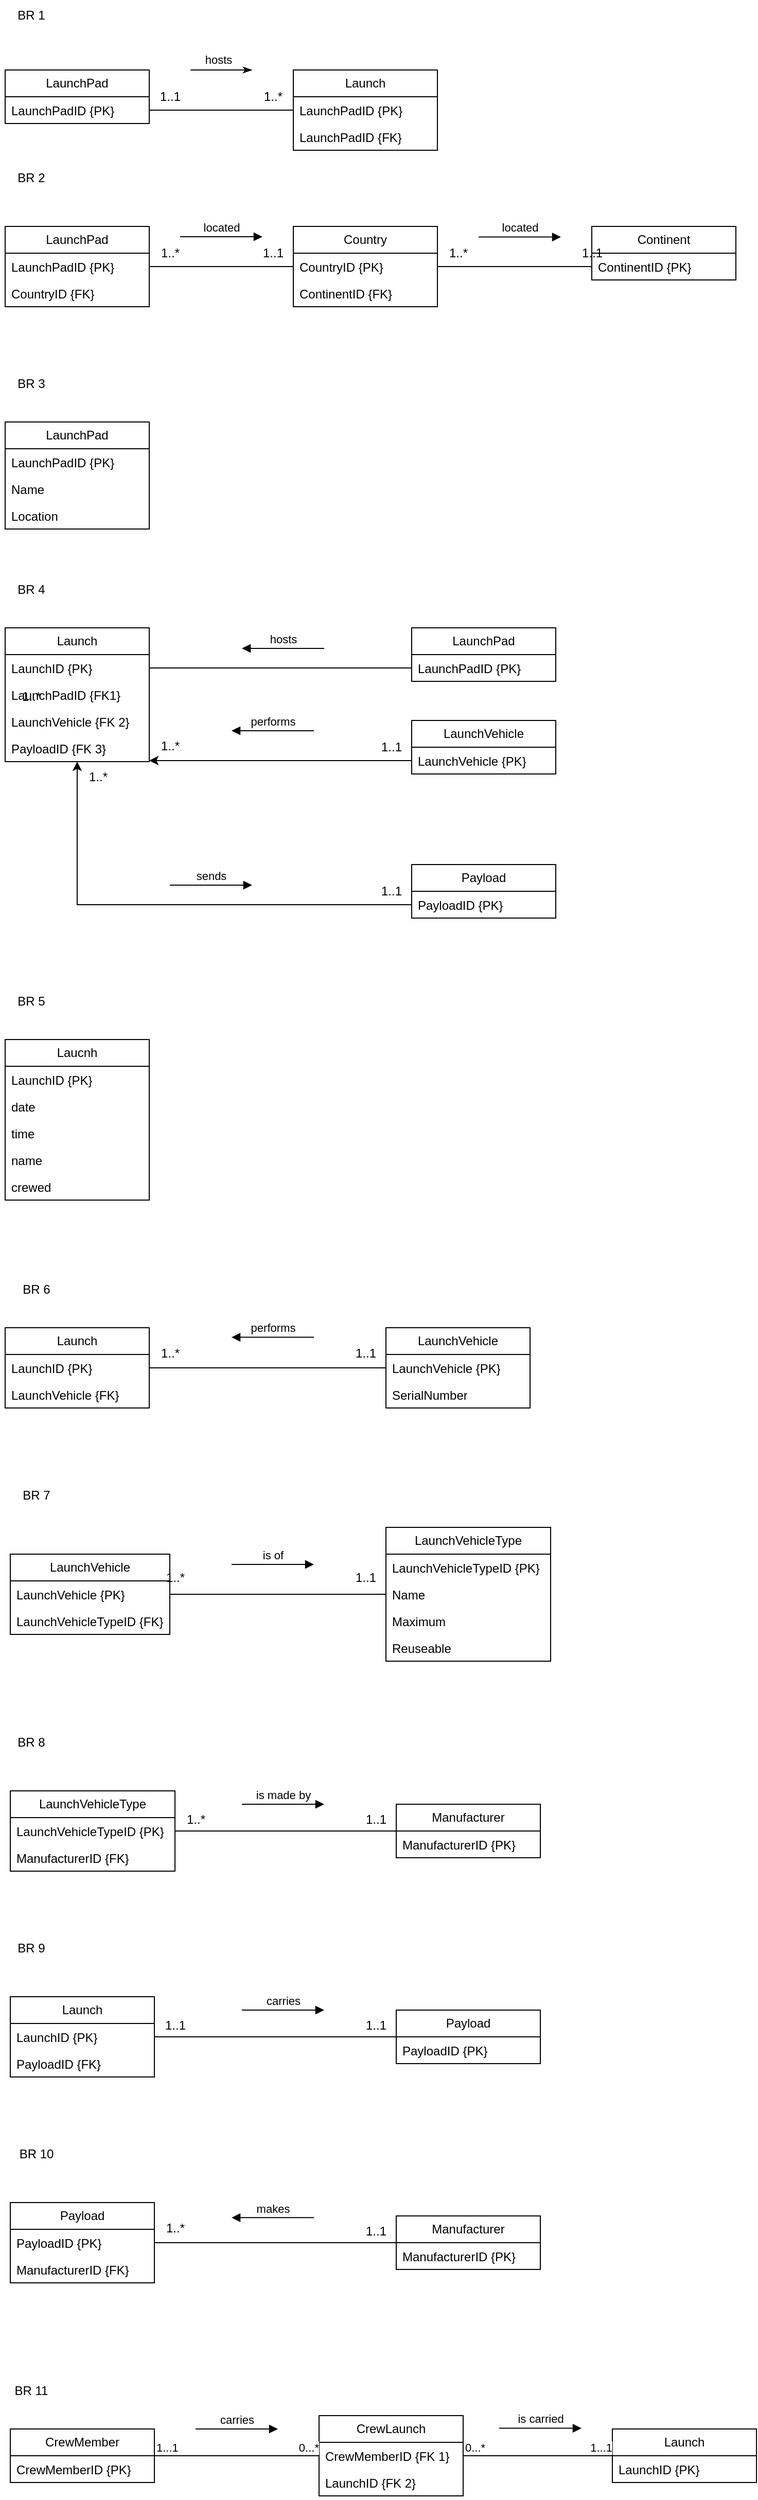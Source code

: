 <mxfile version="24.0.4" type="github">
  <diagram name="Page-1" id="8Xbiz-6GfpVA36QtU5hT">
    <mxGraphModel dx="956" dy="547" grid="1" gridSize="10" guides="1" tooltips="1" connect="1" arrows="1" fold="1" page="1" pageScale="1" pageWidth="850" pageHeight="1100" math="0" shadow="0">
      <root>
        <mxCell id="0" />
        <mxCell id="1" parent="0" />
        <mxCell id="dBbubRWkXQ-3RMF_5VP_-1" value="BR 1" style="text;html=1;align=center;verticalAlign=middle;resizable=0;points=[];autosize=1;strokeColor=none;fillColor=none;" parent="1" vertex="1">
          <mxGeometry x="30" y="20" width="50" height="30" as="geometry" />
        </mxCell>
        <mxCell id="dBbubRWkXQ-3RMF_5VP_-6" value="" style="html=1;rounded=0;endArrow=classicThin;endFill=1;strokeWidth=1;" parent="1" edge="1">
          <mxGeometry width="100" relative="1" as="geometry">
            <mxPoint x="210" y="88" as="sourcePoint" />
            <mxPoint x="270" y="88" as="targetPoint" />
          </mxGeometry>
        </mxCell>
        <mxCell id="dBbubRWkXQ-3RMF_5VP_-7" value="&lt;font style=&quot;font-size: 11px;&quot;&gt;hosts&lt;/font&gt;" style="edgeLabel;html=1;align=center;verticalAlign=middle;resizable=0;points=[];" parent="dBbubRWkXQ-3RMF_5VP_-6" vertex="1" connectable="0">
          <mxGeometry x="-0.095" y="1" relative="1" as="geometry">
            <mxPoint y="-9" as="offset" />
          </mxGeometry>
        </mxCell>
        <mxCell id="DMOndj1VqyQi7XnKbI_9-3" value="LaunchPad" style="swimlane;fontStyle=0;childLayout=stackLayout;horizontal=1;startSize=26;fillColor=none;horizontalStack=0;resizeParent=1;resizeParentMax=0;resizeLast=0;collapsible=1;marginBottom=0;whiteSpace=wrap;html=1;" vertex="1" parent="1">
          <mxGeometry x="30" y="88" width="140" height="52" as="geometry" />
        </mxCell>
        <mxCell id="DMOndj1VqyQi7XnKbI_9-4" value="&lt;span style=&quot;text-align: center; text-wrap: nowrap;&quot;&gt;LaunchPadID {PK}&lt;/span&gt;" style="text;strokeColor=none;fillColor=none;align=left;verticalAlign=top;spacingLeft=4;spacingRight=4;overflow=hidden;rotatable=0;points=[[0,0.5],[1,0.5]];portConstraint=eastwest;whiteSpace=wrap;html=1;" vertex="1" parent="DMOndj1VqyQi7XnKbI_9-3">
          <mxGeometry y="26" width="140" height="26" as="geometry" />
        </mxCell>
        <mxCell id="DMOndj1VqyQi7XnKbI_9-9" value="Launch" style="swimlane;fontStyle=0;childLayout=stackLayout;horizontal=1;startSize=26;fillColor=none;horizontalStack=0;resizeParent=1;resizeParentMax=0;resizeLast=0;collapsible=1;marginBottom=0;whiteSpace=wrap;html=1;" vertex="1" parent="1">
          <mxGeometry x="310" y="88" width="140" height="78" as="geometry" />
        </mxCell>
        <mxCell id="DMOndj1VqyQi7XnKbI_9-10" value="&lt;span style=&quot;text-align: center; text-wrap: nowrap;&quot;&gt;LaunchPadID {PK}&lt;/span&gt;" style="text;strokeColor=none;fillColor=none;align=left;verticalAlign=top;spacingLeft=4;spacingRight=4;overflow=hidden;rotatable=0;points=[[0,0.5],[1,0.5]];portConstraint=eastwest;whiteSpace=wrap;html=1;" vertex="1" parent="DMOndj1VqyQi7XnKbI_9-9">
          <mxGeometry y="26" width="140" height="26" as="geometry" />
        </mxCell>
        <mxCell id="DMOndj1VqyQi7XnKbI_9-14" value="&lt;span style=&quot;text-align: center; text-wrap: nowrap;&quot;&gt;LaunchPadID {FK}&lt;/span&gt;" style="text;strokeColor=none;fillColor=none;align=left;verticalAlign=top;spacingLeft=4;spacingRight=4;overflow=hidden;rotatable=0;points=[[0,0.5],[1,0.5]];portConstraint=eastwest;whiteSpace=wrap;html=1;" vertex="1" parent="DMOndj1VqyQi7XnKbI_9-9">
          <mxGeometry y="52" width="140" height="26" as="geometry" />
        </mxCell>
        <mxCell id="DMOndj1VqyQi7XnKbI_9-15" value="LaunchPad" style="swimlane;fontStyle=0;childLayout=stackLayout;horizontal=1;startSize=26;fillColor=none;horizontalStack=0;resizeParent=1;resizeParentMax=0;resizeLast=0;collapsible=1;marginBottom=0;whiteSpace=wrap;html=1;" vertex="1" parent="1">
          <mxGeometry x="30" y="240" width="140" height="78" as="geometry" />
        </mxCell>
        <mxCell id="DMOndj1VqyQi7XnKbI_9-16" value="LaunchPadID {PK}" style="text;strokeColor=none;fillColor=none;align=left;verticalAlign=top;spacingLeft=4;spacingRight=4;overflow=hidden;rotatable=0;points=[[0,0.5],[1,0.5]];portConstraint=eastwest;whiteSpace=wrap;html=1;" vertex="1" parent="DMOndj1VqyQi7XnKbI_9-15">
          <mxGeometry y="26" width="140" height="26" as="geometry" />
        </mxCell>
        <mxCell id="DMOndj1VqyQi7XnKbI_9-34" value="CountryID {FK}" style="text;strokeColor=none;fillColor=none;align=left;verticalAlign=top;spacingLeft=4;spacingRight=4;overflow=hidden;rotatable=0;points=[[0,0.5],[1,0.5]];portConstraint=eastwest;whiteSpace=wrap;html=1;" vertex="1" parent="DMOndj1VqyQi7XnKbI_9-15">
          <mxGeometry y="52" width="140" height="26" as="geometry" />
        </mxCell>
        <mxCell id="DMOndj1VqyQi7XnKbI_9-19" value="BR 2" style="text;html=1;align=center;verticalAlign=middle;resizable=0;points=[];autosize=1;strokeColor=none;fillColor=none;" vertex="1" parent="1">
          <mxGeometry x="30" y="178" width="50" height="30" as="geometry" />
        </mxCell>
        <mxCell id="DMOndj1VqyQi7XnKbI_9-20" value="Country" style="swimlane;fontStyle=0;childLayout=stackLayout;horizontal=1;startSize=26;fillColor=none;horizontalStack=0;resizeParent=1;resizeParentMax=0;resizeLast=0;collapsible=1;marginBottom=0;whiteSpace=wrap;html=1;" vertex="1" parent="1">
          <mxGeometry x="310" y="240" width="140" height="78" as="geometry" />
        </mxCell>
        <mxCell id="DMOndj1VqyQi7XnKbI_9-21" value="CountryID {PK}" style="text;strokeColor=none;fillColor=none;align=left;verticalAlign=top;spacingLeft=4;spacingRight=4;overflow=hidden;rotatable=0;points=[[0,0.5],[1,0.5]];portConstraint=eastwest;whiteSpace=wrap;html=1;" vertex="1" parent="DMOndj1VqyQi7XnKbI_9-20">
          <mxGeometry y="26" width="140" height="26" as="geometry" />
        </mxCell>
        <mxCell id="DMOndj1VqyQi7XnKbI_9-35" value="ContinentID {FK}" style="text;strokeColor=none;fillColor=none;align=left;verticalAlign=top;spacingLeft=4;spacingRight=4;overflow=hidden;rotatable=0;points=[[0,0.5],[1,0.5]];portConstraint=eastwest;whiteSpace=wrap;html=1;" vertex="1" parent="DMOndj1VqyQi7XnKbI_9-20">
          <mxGeometry y="52" width="140" height="26" as="geometry" />
        </mxCell>
        <mxCell id="DMOndj1VqyQi7XnKbI_9-24" value="Continent" style="swimlane;fontStyle=0;childLayout=stackLayout;horizontal=1;startSize=26;fillColor=none;horizontalStack=0;resizeParent=1;resizeParentMax=0;resizeLast=0;collapsible=1;marginBottom=0;whiteSpace=wrap;html=1;" vertex="1" parent="1">
          <mxGeometry x="600" y="240" width="140" height="52" as="geometry" />
        </mxCell>
        <mxCell id="DMOndj1VqyQi7XnKbI_9-25" value="ContinentID {PK}" style="text;strokeColor=none;fillColor=none;align=left;verticalAlign=top;spacingLeft=4;spacingRight=4;overflow=hidden;rotatable=0;points=[[0,0.5],[1,0.5]];portConstraint=eastwest;whiteSpace=wrap;html=1;" vertex="1" parent="DMOndj1VqyQi7XnKbI_9-24">
          <mxGeometry y="26" width="140" height="26" as="geometry" />
        </mxCell>
        <mxCell id="DMOndj1VqyQi7XnKbI_9-28" value="located" style="html=1;verticalAlign=bottom;endArrow=block;curved=0;rounded=0;" edge="1" parent="1">
          <mxGeometry width="80" relative="1" as="geometry">
            <mxPoint x="200" y="250" as="sourcePoint" />
            <mxPoint x="280" y="250" as="targetPoint" />
          </mxGeometry>
        </mxCell>
        <mxCell id="DMOndj1VqyQi7XnKbI_9-29" value="located" style="html=1;verticalAlign=bottom;endArrow=block;curved=0;rounded=0;" edge="1" parent="1">
          <mxGeometry width="80" relative="1" as="geometry">
            <mxPoint x="490" y="250.31" as="sourcePoint" />
            <mxPoint x="570" y="250.31" as="targetPoint" />
          </mxGeometry>
        </mxCell>
        <mxCell id="DMOndj1VqyQi7XnKbI_9-31" style="edgeStyle=orthogonalEdgeStyle;rounded=0;orthogonalLoop=1;jettySize=auto;html=1;entryX=0;entryY=0.5;entryDx=0;entryDy=0;endArrow=none;endFill=0;" edge="1" parent="1" source="DMOndj1VqyQi7XnKbI_9-4" target="DMOndj1VqyQi7XnKbI_9-10">
          <mxGeometry relative="1" as="geometry" />
        </mxCell>
        <mxCell id="DMOndj1VqyQi7XnKbI_9-32" value="1..1" style="text;html=1;align=center;verticalAlign=middle;resizable=0;points=[];autosize=1;strokeColor=none;fillColor=none;" vertex="1" parent="1">
          <mxGeometry x="170" y="99" width="40" height="30" as="geometry" />
        </mxCell>
        <mxCell id="DMOndj1VqyQi7XnKbI_9-33" value="1..*" style="text;html=1;align=center;verticalAlign=middle;resizable=0;points=[];autosize=1;strokeColor=none;fillColor=none;" vertex="1" parent="1">
          <mxGeometry x="270" y="99" width="40" height="30" as="geometry" />
        </mxCell>
        <mxCell id="DMOndj1VqyQi7XnKbI_9-36" style="edgeStyle=orthogonalEdgeStyle;rounded=0;orthogonalLoop=1;jettySize=auto;html=1;entryX=0;entryY=0.5;entryDx=0;entryDy=0;endArrow=none;endFill=0;" edge="1" parent="1" source="DMOndj1VqyQi7XnKbI_9-16" target="DMOndj1VqyQi7XnKbI_9-21">
          <mxGeometry relative="1" as="geometry" />
        </mxCell>
        <mxCell id="DMOndj1VqyQi7XnKbI_9-37" style="edgeStyle=orthogonalEdgeStyle;rounded=0;orthogonalLoop=1;jettySize=auto;html=1;endArrow=none;endFill=0;" edge="1" parent="1" source="DMOndj1VqyQi7XnKbI_9-21" target="DMOndj1VqyQi7XnKbI_9-25">
          <mxGeometry relative="1" as="geometry" />
        </mxCell>
        <mxCell id="DMOndj1VqyQi7XnKbI_9-39" value="BR 3" style="text;html=1;align=center;verticalAlign=middle;resizable=0;points=[];autosize=1;strokeColor=none;fillColor=none;" vertex="1" parent="1">
          <mxGeometry x="30" y="378" width="50" height="30" as="geometry" />
        </mxCell>
        <mxCell id="DMOndj1VqyQi7XnKbI_9-40" value="LaunchPad" style="swimlane;fontStyle=0;childLayout=stackLayout;horizontal=1;startSize=26;fillColor=none;horizontalStack=0;resizeParent=1;resizeParentMax=0;resizeLast=0;collapsible=1;marginBottom=0;whiteSpace=wrap;html=1;" vertex="1" parent="1">
          <mxGeometry x="30" y="430" width="140" height="104" as="geometry" />
        </mxCell>
        <mxCell id="DMOndj1VqyQi7XnKbI_9-41" value="LaunchPadID {PK}" style="text;strokeColor=none;fillColor=none;align=left;verticalAlign=top;spacingLeft=4;spacingRight=4;overflow=hidden;rotatable=0;points=[[0,0.5],[1,0.5]];portConstraint=eastwest;whiteSpace=wrap;html=1;" vertex="1" parent="DMOndj1VqyQi7XnKbI_9-40">
          <mxGeometry y="26" width="140" height="26" as="geometry" />
        </mxCell>
        <mxCell id="DMOndj1VqyQi7XnKbI_9-42" value="Name" style="text;strokeColor=none;fillColor=none;align=left;verticalAlign=top;spacingLeft=4;spacingRight=4;overflow=hidden;rotatable=0;points=[[0,0.5],[1,0.5]];portConstraint=eastwest;whiteSpace=wrap;html=1;" vertex="1" parent="DMOndj1VqyQi7XnKbI_9-40">
          <mxGeometry y="52" width="140" height="26" as="geometry" />
        </mxCell>
        <mxCell id="DMOndj1VqyQi7XnKbI_9-43" value="Location" style="text;strokeColor=none;fillColor=none;align=left;verticalAlign=top;spacingLeft=4;spacingRight=4;overflow=hidden;rotatable=0;points=[[0,0.5],[1,0.5]];portConstraint=eastwest;whiteSpace=wrap;html=1;" vertex="1" parent="DMOndj1VqyQi7XnKbI_9-40">
          <mxGeometry y="78" width="140" height="26" as="geometry" />
        </mxCell>
        <mxCell id="DMOndj1VqyQi7XnKbI_9-44" value="1..*" style="text;html=1;align=center;verticalAlign=middle;resizable=0;points=[];autosize=1;strokeColor=none;fillColor=none;" vertex="1" parent="1">
          <mxGeometry x="170" y="251" width="40" height="30" as="geometry" />
        </mxCell>
        <mxCell id="DMOndj1VqyQi7XnKbI_9-45" value="1..1" style="text;html=1;align=center;verticalAlign=middle;resizable=0;points=[];autosize=1;strokeColor=none;fillColor=none;" vertex="1" parent="1">
          <mxGeometry x="270" y="251" width="40" height="30" as="geometry" />
        </mxCell>
        <mxCell id="DMOndj1VqyQi7XnKbI_9-46" value="1..*" style="text;html=1;align=center;verticalAlign=middle;resizable=0;points=[];autosize=1;strokeColor=none;fillColor=none;" vertex="1" parent="1">
          <mxGeometry x="450" y="251" width="40" height="30" as="geometry" />
        </mxCell>
        <mxCell id="DMOndj1VqyQi7XnKbI_9-47" value="1..1" style="text;html=1;align=center;verticalAlign=middle;resizable=0;points=[];autosize=1;strokeColor=none;fillColor=none;" vertex="1" parent="1">
          <mxGeometry x="580" y="251" width="40" height="30" as="geometry" />
        </mxCell>
        <mxCell id="DMOndj1VqyQi7XnKbI_9-48" value="BR 4" style="text;html=1;align=center;verticalAlign=middle;resizable=0;points=[];autosize=1;strokeColor=none;fillColor=none;" vertex="1" parent="1">
          <mxGeometry x="30" y="578" width="50" height="30" as="geometry" />
        </mxCell>
        <mxCell id="DMOndj1VqyQi7XnKbI_9-49" value="Launch" style="swimlane;fontStyle=0;childLayout=stackLayout;horizontal=1;startSize=26;fillColor=none;horizontalStack=0;resizeParent=1;resizeParentMax=0;resizeLast=0;collapsible=1;marginBottom=0;whiteSpace=wrap;html=1;" vertex="1" parent="1">
          <mxGeometry x="30" y="630" width="140" height="130" as="geometry" />
        </mxCell>
        <mxCell id="DMOndj1VqyQi7XnKbI_9-50" value="LaunchID {PK}" style="text;strokeColor=none;fillColor=none;align=left;verticalAlign=top;spacingLeft=4;spacingRight=4;overflow=hidden;rotatable=0;points=[[0,0.5],[1,0.5]];portConstraint=eastwest;whiteSpace=wrap;html=1;" vertex="1" parent="DMOndj1VqyQi7XnKbI_9-49">
          <mxGeometry y="26" width="140" height="26" as="geometry" />
        </mxCell>
        <mxCell id="DMOndj1VqyQi7XnKbI_9-75" value="LaunchPadID {FK1}" style="text;strokeColor=none;fillColor=none;align=left;verticalAlign=top;spacingLeft=4;spacingRight=4;overflow=hidden;rotatable=0;points=[[0,0.5],[1,0.5]];portConstraint=eastwest;whiteSpace=wrap;html=1;" vertex="1" parent="DMOndj1VqyQi7XnKbI_9-49">
          <mxGeometry y="52" width="140" height="26" as="geometry" />
        </mxCell>
        <mxCell id="DMOndj1VqyQi7XnKbI_9-79" value="LaunchVehicle {FK 2}" style="text;strokeColor=none;fillColor=none;align=left;verticalAlign=top;spacingLeft=4;spacingRight=4;overflow=hidden;rotatable=0;points=[[0,0.5],[1,0.5]];portConstraint=eastwest;whiteSpace=wrap;html=1;" vertex="1" parent="DMOndj1VqyQi7XnKbI_9-49">
          <mxGeometry y="78" width="140" height="26" as="geometry" />
        </mxCell>
        <mxCell id="DMOndj1VqyQi7XnKbI_9-80" value="PayloadID {FK 3}" style="text;strokeColor=none;fillColor=none;align=left;verticalAlign=top;spacingLeft=4;spacingRight=4;overflow=hidden;rotatable=0;points=[[0,0.5],[1,0.5]];portConstraint=eastwest;whiteSpace=wrap;html=1;" vertex="1" parent="DMOndj1VqyQi7XnKbI_9-49">
          <mxGeometry y="104" width="140" height="26" as="geometry" />
        </mxCell>
        <mxCell id="DMOndj1VqyQi7XnKbI_9-53" value="LaunchVehicle" style="swimlane;fontStyle=0;childLayout=stackLayout;horizontal=1;startSize=26;fillColor=none;horizontalStack=0;resizeParent=1;resizeParentMax=0;resizeLast=0;collapsible=1;marginBottom=0;whiteSpace=wrap;html=1;" vertex="1" parent="1">
          <mxGeometry x="425" y="720" width="140" height="52" as="geometry" />
        </mxCell>
        <mxCell id="DMOndj1VqyQi7XnKbI_9-54" value="LaunchVehicle {PK}" style="text;strokeColor=none;fillColor=none;align=left;verticalAlign=top;spacingLeft=4;spacingRight=4;overflow=hidden;rotatable=0;points=[[0,0.5],[1,0.5]];portConstraint=eastwest;whiteSpace=wrap;html=1;" vertex="1" parent="DMOndj1VqyQi7XnKbI_9-53">
          <mxGeometry y="26" width="140" height="26" as="geometry" />
        </mxCell>
        <mxCell id="DMOndj1VqyQi7XnKbI_9-57" value="Payload" style="swimlane;fontStyle=0;childLayout=stackLayout;horizontal=1;startSize=26;fillColor=none;horizontalStack=0;resizeParent=1;resizeParentMax=0;resizeLast=0;collapsible=1;marginBottom=0;whiteSpace=wrap;html=1;" vertex="1" parent="1">
          <mxGeometry x="425" y="860" width="140" height="52" as="geometry" />
        </mxCell>
        <mxCell id="DMOndj1VqyQi7XnKbI_9-58" value="PayloadID {PK}" style="text;strokeColor=none;fillColor=none;align=left;verticalAlign=top;spacingLeft=4;spacingRight=4;overflow=hidden;rotatable=0;points=[[0,0.5],[1,0.5]];portConstraint=eastwest;whiteSpace=wrap;html=1;" vertex="1" parent="DMOndj1VqyQi7XnKbI_9-57">
          <mxGeometry y="26" width="140" height="26" as="geometry" />
        </mxCell>
        <mxCell id="DMOndj1VqyQi7XnKbI_9-61" value="LaunchPad" style="swimlane;fontStyle=0;childLayout=stackLayout;horizontal=1;startSize=26;fillColor=none;horizontalStack=0;resizeParent=1;resizeParentMax=0;resizeLast=0;collapsible=1;marginBottom=0;whiteSpace=wrap;html=1;" vertex="1" parent="1">
          <mxGeometry x="425" y="630" width="140" height="52" as="geometry" />
        </mxCell>
        <mxCell id="DMOndj1VqyQi7XnKbI_9-62" value="LaunchPadID {PK}" style="text;strokeColor=none;fillColor=none;align=left;verticalAlign=top;spacingLeft=4;spacingRight=4;overflow=hidden;rotatable=0;points=[[0,0.5],[1,0.5]];portConstraint=eastwest;whiteSpace=wrap;html=1;" vertex="1" parent="DMOndj1VqyQi7XnKbI_9-61">
          <mxGeometry y="26" width="140" height="26" as="geometry" />
        </mxCell>
        <mxCell id="DMOndj1VqyQi7XnKbI_9-65" style="edgeStyle=orthogonalEdgeStyle;rounded=0;orthogonalLoop=1;jettySize=auto;html=1;entryX=0;entryY=0.5;entryDx=0;entryDy=0;endArrow=none;endFill=0;" edge="1" parent="1" source="DMOndj1VqyQi7XnKbI_9-50" target="DMOndj1VqyQi7XnKbI_9-62">
          <mxGeometry relative="1" as="geometry" />
        </mxCell>
        <mxCell id="DMOndj1VqyQi7XnKbI_9-66" value="performs" style="html=1;verticalAlign=bottom;endArrow=block;curved=0;rounded=0;" edge="1" parent="1">
          <mxGeometry width="80" relative="1" as="geometry">
            <mxPoint x="330" y="730" as="sourcePoint" />
            <mxPoint x="250" y="730" as="targetPoint" />
          </mxGeometry>
        </mxCell>
        <mxCell id="DMOndj1VqyQi7XnKbI_9-70" value="1..1" style="text;html=1;align=center;verticalAlign=middle;resizable=0;points=[];autosize=1;strokeColor=none;fillColor=none;" vertex="1" parent="1">
          <mxGeometry x="385" y="731" width="40" height="30" as="geometry" />
        </mxCell>
        <mxCell id="DMOndj1VqyQi7XnKbI_9-71" value="1..*" style="text;html=1;align=center;verticalAlign=middle;resizable=0;points=[];autosize=1;strokeColor=none;fillColor=none;" vertex="1" parent="1">
          <mxGeometry x="170" y="730" width="40" height="30" as="geometry" />
        </mxCell>
        <mxCell id="DMOndj1VqyQi7XnKbI_9-72" value="sends" style="html=1;verticalAlign=bottom;endArrow=block;curved=0;rounded=0;" edge="1" parent="1">
          <mxGeometry width="80" relative="1" as="geometry">
            <mxPoint x="190" y="880" as="sourcePoint" />
            <mxPoint x="270" y="880" as="targetPoint" />
          </mxGeometry>
        </mxCell>
        <mxCell id="DMOndj1VqyQi7XnKbI_9-73" value="1..1" style="text;html=1;align=center;verticalAlign=middle;resizable=0;points=[];autosize=1;strokeColor=none;fillColor=none;" vertex="1" parent="1">
          <mxGeometry x="385" y="871" width="40" height="30" as="geometry" />
        </mxCell>
        <mxCell id="DMOndj1VqyQi7XnKbI_9-74" value="1..*" style="text;html=1;align=center;verticalAlign=middle;resizable=0;points=[];autosize=1;strokeColor=none;fillColor=none;" vertex="1" parent="1">
          <mxGeometry x="35" y="682" width="40" height="30" as="geometry" />
        </mxCell>
        <mxCell id="DMOndj1VqyQi7XnKbI_9-81" style="edgeStyle=orthogonalEdgeStyle;rounded=0;orthogonalLoop=1;jettySize=auto;html=1;" edge="1" parent="1" source="DMOndj1VqyQi7XnKbI_9-54" target="DMOndj1VqyQi7XnKbI_9-49">
          <mxGeometry relative="1" as="geometry">
            <Array as="points">
              <mxPoint x="240" y="759" />
              <mxPoint x="240" y="759" />
            </Array>
          </mxGeometry>
        </mxCell>
        <mxCell id="DMOndj1VqyQi7XnKbI_9-82" style="edgeStyle=orthogonalEdgeStyle;rounded=0;orthogonalLoop=1;jettySize=auto;html=1;" edge="1" parent="1" source="DMOndj1VqyQi7XnKbI_9-58" target="DMOndj1VqyQi7XnKbI_9-49">
          <mxGeometry relative="1" as="geometry" />
        </mxCell>
        <mxCell id="DMOndj1VqyQi7XnKbI_9-83" value="1..*" style="text;html=1;align=center;verticalAlign=middle;resizable=0;points=[];autosize=1;strokeColor=none;fillColor=none;" vertex="1" parent="1">
          <mxGeometry x="100" y="760" width="40" height="30" as="geometry" />
        </mxCell>
        <mxCell id="DMOndj1VqyQi7XnKbI_9-84" value="BR 5" style="text;html=1;align=center;verticalAlign=middle;resizable=0;points=[];autosize=1;strokeColor=none;fillColor=none;" vertex="1" parent="1">
          <mxGeometry x="30" y="978" width="50" height="30" as="geometry" />
        </mxCell>
        <mxCell id="DMOndj1VqyQi7XnKbI_9-85" value="Laucnh" style="swimlane;fontStyle=0;childLayout=stackLayout;horizontal=1;startSize=26;fillColor=none;horizontalStack=0;resizeParent=1;resizeParentMax=0;resizeLast=0;collapsible=1;marginBottom=0;whiteSpace=wrap;html=1;" vertex="1" parent="1">
          <mxGeometry x="30" y="1030" width="140" height="156" as="geometry" />
        </mxCell>
        <mxCell id="DMOndj1VqyQi7XnKbI_9-86" value="LaunchID {PK}" style="text;strokeColor=none;fillColor=none;align=left;verticalAlign=top;spacingLeft=4;spacingRight=4;overflow=hidden;rotatable=0;points=[[0,0.5],[1,0.5]];portConstraint=eastwest;whiteSpace=wrap;html=1;" vertex="1" parent="DMOndj1VqyQi7XnKbI_9-85">
          <mxGeometry y="26" width="140" height="26" as="geometry" />
        </mxCell>
        <mxCell id="DMOndj1VqyQi7XnKbI_9-87" value="date" style="text;strokeColor=none;fillColor=none;align=left;verticalAlign=top;spacingLeft=4;spacingRight=4;overflow=hidden;rotatable=0;points=[[0,0.5],[1,0.5]];portConstraint=eastwest;whiteSpace=wrap;html=1;" vertex="1" parent="DMOndj1VqyQi7XnKbI_9-85">
          <mxGeometry y="52" width="140" height="26" as="geometry" />
        </mxCell>
        <mxCell id="DMOndj1VqyQi7XnKbI_9-88" value="time" style="text;strokeColor=none;fillColor=none;align=left;verticalAlign=top;spacingLeft=4;spacingRight=4;overflow=hidden;rotatable=0;points=[[0,0.5],[1,0.5]];portConstraint=eastwest;whiteSpace=wrap;html=1;" vertex="1" parent="DMOndj1VqyQi7XnKbI_9-85">
          <mxGeometry y="78" width="140" height="26" as="geometry" />
        </mxCell>
        <mxCell id="DMOndj1VqyQi7XnKbI_9-130" value="name" style="text;strokeColor=none;fillColor=none;align=left;verticalAlign=top;spacingLeft=4;spacingRight=4;overflow=hidden;rotatable=0;points=[[0,0.5],[1,0.5]];portConstraint=eastwest;whiteSpace=wrap;html=1;" vertex="1" parent="DMOndj1VqyQi7XnKbI_9-85">
          <mxGeometry y="104" width="140" height="26" as="geometry" />
        </mxCell>
        <mxCell id="DMOndj1VqyQi7XnKbI_9-131" value="crewed" style="text;strokeColor=none;fillColor=none;align=left;verticalAlign=top;spacingLeft=4;spacingRight=4;overflow=hidden;rotatable=0;points=[[0,0.5],[1,0.5]];portConstraint=eastwest;whiteSpace=wrap;html=1;" vertex="1" parent="DMOndj1VqyQi7XnKbI_9-85">
          <mxGeometry y="130" width="140" height="26" as="geometry" />
        </mxCell>
        <mxCell id="DMOndj1VqyQi7XnKbI_9-89" value="hosts" style="html=1;verticalAlign=bottom;endArrow=block;curved=0;rounded=0;" edge="1" parent="1">
          <mxGeometry width="80" relative="1" as="geometry">
            <mxPoint x="340" y="650" as="sourcePoint" />
            <mxPoint x="260" y="650" as="targetPoint" />
          </mxGeometry>
        </mxCell>
        <mxCell id="DMOndj1VqyQi7XnKbI_9-90" value="BR 6" style="text;html=1;align=center;verticalAlign=middle;resizable=0;points=[];autosize=1;strokeColor=none;fillColor=none;" vertex="1" parent="1">
          <mxGeometry x="35" y="1258" width="50" height="30" as="geometry" />
        </mxCell>
        <mxCell id="DMOndj1VqyQi7XnKbI_9-91" value="Launch" style="swimlane;fontStyle=0;childLayout=stackLayout;horizontal=1;startSize=26;fillColor=none;horizontalStack=0;resizeParent=1;resizeParentMax=0;resizeLast=0;collapsible=1;marginBottom=0;whiteSpace=wrap;html=1;" vertex="1" parent="1">
          <mxGeometry x="30" y="1310" width="140" height="78" as="geometry" />
        </mxCell>
        <mxCell id="DMOndj1VqyQi7XnKbI_9-92" value="LaunchID {PK}" style="text;strokeColor=none;fillColor=none;align=left;verticalAlign=top;spacingLeft=4;spacingRight=4;overflow=hidden;rotatable=0;points=[[0,0.5],[1,0.5]];portConstraint=eastwest;whiteSpace=wrap;html=1;" vertex="1" parent="DMOndj1VqyQi7XnKbI_9-91">
          <mxGeometry y="26" width="140" height="26" as="geometry" />
        </mxCell>
        <mxCell id="DMOndj1VqyQi7XnKbI_9-94" value="LaunchVehicle {FK}" style="text;strokeColor=none;fillColor=none;align=left;verticalAlign=top;spacingLeft=4;spacingRight=4;overflow=hidden;rotatable=0;points=[[0,0.5],[1,0.5]];portConstraint=eastwest;whiteSpace=wrap;html=1;" vertex="1" parent="DMOndj1VqyQi7XnKbI_9-91">
          <mxGeometry y="52" width="140" height="26" as="geometry" />
        </mxCell>
        <mxCell id="DMOndj1VqyQi7XnKbI_9-98" style="edgeStyle=orthogonalEdgeStyle;rounded=0;orthogonalLoop=1;jettySize=auto;html=1;endArrow=none;endFill=0;" edge="1" parent="1" source="DMOndj1VqyQi7XnKbI_9-96" target="DMOndj1VqyQi7XnKbI_9-91">
          <mxGeometry relative="1" as="geometry" />
        </mxCell>
        <mxCell id="DMOndj1VqyQi7XnKbI_9-96" value="LaunchVehicle" style="swimlane;fontStyle=0;childLayout=stackLayout;horizontal=1;startSize=26;fillColor=none;horizontalStack=0;resizeParent=1;resizeParentMax=0;resizeLast=0;collapsible=1;marginBottom=0;whiteSpace=wrap;html=1;" vertex="1" parent="1">
          <mxGeometry x="400" y="1310" width="140" height="78" as="geometry" />
        </mxCell>
        <mxCell id="DMOndj1VqyQi7XnKbI_9-97" value="LaunchVehicle {PK}" style="text;strokeColor=none;fillColor=none;align=left;verticalAlign=top;spacingLeft=4;spacingRight=4;overflow=hidden;rotatable=0;points=[[0,0.5],[1,0.5]];portConstraint=eastwest;whiteSpace=wrap;html=1;" vertex="1" parent="DMOndj1VqyQi7XnKbI_9-96">
          <mxGeometry y="26" width="140" height="26" as="geometry" />
        </mxCell>
        <mxCell id="DMOndj1VqyQi7XnKbI_9-99" value="SerialNumber" style="text;strokeColor=none;fillColor=none;align=left;verticalAlign=top;spacingLeft=4;spacingRight=4;overflow=hidden;rotatable=0;points=[[0,0.5],[1,0.5]];portConstraint=eastwest;whiteSpace=wrap;html=1;" vertex="1" parent="DMOndj1VqyQi7XnKbI_9-96">
          <mxGeometry y="52" width="140" height="26" as="geometry" />
        </mxCell>
        <mxCell id="DMOndj1VqyQi7XnKbI_9-100" value="performs" style="html=1;verticalAlign=bottom;endArrow=block;curved=0;rounded=0;" edge="1" parent="1">
          <mxGeometry width="80" relative="1" as="geometry">
            <mxPoint x="330" y="1319.31" as="sourcePoint" />
            <mxPoint x="250" y="1319.31" as="targetPoint" />
          </mxGeometry>
        </mxCell>
        <mxCell id="DMOndj1VqyQi7XnKbI_9-101" value="1..1" style="text;html=1;align=center;verticalAlign=middle;resizable=0;points=[];autosize=1;strokeColor=none;fillColor=none;" vertex="1" parent="1">
          <mxGeometry x="360" y="1320" width="40" height="30" as="geometry" />
        </mxCell>
        <mxCell id="DMOndj1VqyQi7XnKbI_9-102" value="1..*" style="text;html=1;align=center;verticalAlign=middle;resizable=0;points=[];autosize=1;strokeColor=none;fillColor=none;" vertex="1" parent="1">
          <mxGeometry x="170" y="1320" width="40" height="30" as="geometry" />
        </mxCell>
        <mxCell id="DMOndj1VqyQi7XnKbI_9-103" value="BR 7" style="text;html=1;align=center;verticalAlign=middle;resizable=0;points=[];autosize=1;strokeColor=none;fillColor=none;" vertex="1" parent="1">
          <mxGeometry x="35" y="1458" width="50" height="30" as="geometry" />
        </mxCell>
        <mxCell id="DMOndj1VqyQi7XnKbI_9-116" value="LaunchVehicle" style="swimlane;fontStyle=0;childLayout=stackLayout;horizontal=1;startSize=26;fillColor=none;horizontalStack=0;resizeParent=1;resizeParentMax=0;resizeLast=0;collapsible=1;marginBottom=0;whiteSpace=wrap;html=1;" vertex="1" parent="1">
          <mxGeometry x="35" y="1530" width="155" height="78" as="geometry" />
        </mxCell>
        <mxCell id="DMOndj1VqyQi7XnKbI_9-117" value="LaunchVehicle {PK}" style="text;strokeColor=none;fillColor=none;align=left;verticalAlign=top;spacingLeft=4;spacingRight=4;overflow=hidden;rotatable=0;points=[[0,0.5],[1,0.5]];portConstraint=eastwest;whiteSpace=wrap;html=1;" vertex="1" parent="DMOndj1VqyQi7XnKbI_9-116">
          <mxGeometry y="26" width="155" height="26" as="geometry" />
        </mxCell>
        <mxCell id="DMOndj1VqyQi7XnKbI_9-118" value="LaunchVehicleTypeID {FK}" style="text;strokeColor=none;fillColor=none;align=left;verticalAlign=top;spacingLeft=4;spacingRight=4;overflow=hidden;rotatable=0;points=[[0,0.5],[1,0.5]];portConstraint=eastwest;whiteSpace=wrap;html=1;" vertex="1" parent="DMOndj1VqyQi7XnKbI_9-116">
          <mxGeometry y="52" width="155" height="26" as="geometry" />
        </mxCell>
        <mxCell id="DMOndj1VqyQi7XnKbI_9-122" value="LaunchVehicleType" style="swimlane;fontStyle=0;childLayout=stackLayout;horizontal=1;startSize=26;fillColor=none;horizontalStack=0;resizeParent=1;resizeParentMax=0;resizeLast=0;collapsible=1;marginBottom=0;whiteSpace=wrap;html=1;" vertex="1" parent="1">
          <mxGeometry x="400" y="1504" width="160" height="130" as="geometry" />
        </mxCell>
        <mxCell id="DMOndj1VqyQi7XnKbI_9-123" value="LaunchVehicleTypeID {PK}" style="text;strokeColor=none;fillColor=none;align=left;verticalAlign=top;spacingLeft=4;spacingRight=4;overflow=hidden;rotatable=0;points=[[0,0.5],[1,0.5]];portConstraint=eastwest;whiteSpace=wrap;html=1;" vertex="1" parent="DMOndj1VqyQi7XnKbI_9-122">
          <mxGeometry y="26" width="160" height="26" as="geometry" />
        </mxCell>
        <mxCell id="DMOndj1VqyQi7XnKbI_9-132" value="Name" style="text;strokeColor=none;fillColor=none;align=left;verticalAlign=top;spacingLeft=4;spacingRight=4;overflow=hidden;rotatable=0;points=[[0,0.5],[1,0.5]];portConstraint=eastwest;whiteSpace=wrap;html=1;" vertex="1" parent="DMOndj1VqyQi7XnKbI_9-122">
          <mxGeometry y="52" width="160" height="26" as="geometry" />
        </mxCell>
        <mxCell id="DMOndj1VqyQi7XnKbI_9-124" value="Maximum" style="text;strokeColor=none;fillColor=none;align=left;verticalAlign=top;spacingLeft=4;spacingRight=4;overflow=hidden;rotatable=0;points=[[0,0.5],[1,0.5]];portConstraint=eastwest;whiteSpace=wrap;html=1;" vertex="1" parent="DMOndj1VqyQi7XnKbI_9-122">
          <mxGeometry y="78" width="160" height="26" as="geometry" />
        </mxCell>
        <mxCell id="DMOndj1VqyQi7XnKbI_9-125" value="Reuseable" style="text;strokeColor=none;fillColor=none;align=left;verticalAlign=top;spacingLeft=4;spacingRight=4;overflow=hidden;rotatable=0;points=[[0,0.5],[1,0.5]];portConstraint=eastwest;whiteSpace=wrap;html=1;" vertex="1" parent="DMOndj1VqyQi7XnKbI_9-122">
          <mxGeometry y="104" width="160" height="26" as="geometry" />
        </mxCell>
        <mxCell id="DMOndj1VqyQi7XnKbI_9-126" value="is of" style="html=1;verticalAlign=bottom;endArrow=block;curved=0;rounded=0;" edge="1" parent="1">
          <mxGeometry width="80" relative="1" as="geometry">
            <mxPoint x="250" y="1540" as="sourcePoint" />
            <mxPoint x="330" y="1540" as="targetPoint" />
          </mxGeometry>
        </mxCell>
        <mxCell id="DMOndj1VqyQi7XnKbI_9-127" style="edgeStyle=orthogonalEdgeStyle;rounded=0;orthogonalLoop=1;jettySize=auto;html=1;endArrow=none;endFill=0;" edge="1" parent="1" source="DMOndj1VqyQi7XnKbI_9-117" target="DMOndj1VqyQi7XnKbI_9-122">
          <mxGeometry relative="1" as="geometry" />
        </mxCell>
        <mxCell id="DMOndj1VqyQi7XnKbI_9-128" value="1..1" style="text;html=1;align=center;verticalAlign=middle;resizable=0;points=[];autosize=1;strokeColor=none;fillColor=none;" vertex="1" parent="1">
          <mxGeometry x="360" y="1538" width="40" height="30" as="geometry" />
        </mxCell>
        <mxCell id="DMOndj1VqyQi7XnKbI_9-129" value="1..*" style="text;html=1;align=center;verticalAlign=middle;resizable=0;points=[];autosize=1;strokeColor=none;fillColor=none;" vertex="1" parent="1">
          <mxGeometry x="175" y="1538" width="40" height="30" as="geometry" />
        </mxCell>
        <mxCell id="DMOndj1VqyQi7XnKbI_9-133" value="BR 8" style="text;html=1;align=center;verticalAlign=middle;resizable=0;points=[];autosize=1;strokeColor=none;fillColor=none;" vertex="1" parent="1">
          <mxGeometry x="30" y="1698" width="50" height="30" as="geometry" />
        </mxCell>
        <mxCell id="DMOndj1VqyQi7XnKbI_9-138" value="LaunchVehicleType" style="swimlane;fontStyle=0;childLayout=stackLayout;horizontal=1;startSize=26;fillColor=none;horizontalStack=0;resizeParent=1;resizeParentMax=0;resizeLast=0;collapsible=1;marginBottom=0;whiteSpace=wrap;html=1;" vertex="1" parent="1">
          <mxGeometry x="35" y="1760" width="160" height="78" as="geometry" />
        </mxCell>
        <mxCell id="DMOndj1VqyQi7XnKbI_9-139" value="LaunchVehicleTypeID {PK}" style="text;strokeColor=none;fillColor=none;align=left;verticalAlign=top;spacingLeft=4;spacingRight=4;overflow=hidden;rotatable=0;points=[[0,0.5],[1,0.5]];portConstraint=eastwest;whiteSpace=wrap;html=1;" vertex="1" parent="DMOndj1VqyQi7XnKbI_9-138">
          <mxGeometry y="26" width="160" height="26" as="geometry" />
        </mxCell>
        <mxCell id="DMOndj1VqyQi7XnKbI_9-151" value="ManufacturerID {FK}" style="text;strokeColor=none;fillColor=none;align=left;verticalAlign=top;spacingLeft=4;spacingRight=4;overflow=hidden;rotatable=0;points=[[0,0.5],[1,0.5]];portConstraint=eastwest;whiteSpace=wrap;html=1;" vertex="1" parent="DMOndj1VqyQi7XnKbI_9-138">
          <mxGeometry y="52" width="160" height="26" as="geometry" />
        </mxCell>
        <mxCell id="DMOndj1VqyQi7XnKbI_9-147" style="edgeStyle=orthogonalEdgeStyle;rounded=0;orthogonalLoop=1;jettySize=auto;html=1;endArrow=none;endFill=0;" edge="1" parent="1" source="DMOndj1VqyQi7XnKbI_9-143" target="DMOndj1VqyQi7XnKbI_9-138">
          <mxGeometry relative="1" as="geometry" />
        </mxCell>
        <mxCell id="DMOndj1VqyQi7XnKbI_9-143" value="Manufacturer" style="swimlane;fontStyle=0;childLayout=stackLayout;horizontal=1;startSize=26;fillColor=none;horizontalStack=0;resizeParent=1;resizeParentMax=0;resizeLast=0;collapsible=1;marginBottom=0;whiteSpace=wrap;html=1;" vertex="1" parent="1">
          <mxGeometry x="410" y="1773" width="140" height="52" as="geometry" />
        </mxCell>
        <mxCell id="DMOndj1VqyQi7XnKbI_9-144" value="ManufacturerID {PK}" style="text;strokeColor=none;fillColor=none;align=left;verticalAlign=top;spacingLeft=4;spacingRight=4;overflow=hidden;rotatable=0;points=[[0,0.5],[1,0.5]];portConstraint=eastwest;whiteSpace=wrap;html=1;" vertex="1" parent="DMOndj1VqyQi7XnKbI_9-143">
          <mxGeometry y="26" width="140" height="26" as="geometry" />
        </mxCell>
        <mxCell id="DMOndj1VqyQi7XnKbI_9-148" value="is made by" style="html=1;verticalAlign=bottom;endArrow=block;curved=0;rounded=0;" edge="1" parent="1">
          <mxGeometry width="80" relative="1" as="geometry">
            <mxPoint x="260" y="1773" as="sourcePoint" />
            <mxPoint x="340" y="1773" as="targetPoint" />
          </mxGeometry>
        </mxCell>
        <mxCell id="DMOndj1VqyQi7XnKbI_9-149" value="1..1" style="text;html=1;align=center;verticalAlign=middle;resizable=0;points=[];autosize=1;strokeColor=none;fillColor=none;" vertex="1" parent="1">
          <mxGeometry x="370" y="1773" width="40" height="30" as="geometry" />
        </mxCell>
        <mxCell id="DMOndj1VqyQi7XnKbI_9-150" value="1..*" style="text;html=1;align=center;verticalAlign=middle;resizable=0;points=[];autosize=1;strokeColor=none;fillColor=none;" vertex="1" parent="1">
          <mxGeometry x="195" y="1773" width="40" height="30" as="geometry" />
        </mxCell>
        <mxCell id="DMOndj1VqyQi7XnKbI_9-152" value="BR 9" style="text;html=1;align=center;verticalAlign=middle;resizable=0;points=[];autosize=1;strokeColor=none;fillColor=none;" vertex="1" parent="1">
          <mxGeometry x="30" y="1898" width="50" height="30" as="geometry" />
        </mxCell>
        <mxCell id="DMOndj1VqyQi7XnKbI_9-153" value="Launch" style="swimlane;fontStyle=0;childLayout=stackLayout;horizontal=1;startSize=26;fillColor=none;horizontalStack=0;resizeParent=1;resizeParentMax=0;resizeLast=0;collapsible=1;marginBottom=0;whiteSpace=wrap;html=1;" vertex="1" parent="1">
          <mxGeometry x="35" y="1960" width="140" height="78" as="geometry" />
        </mxCell>
        <mxCell id="DMOndj1VqyQi7XnKbI_9-154" value="LaunchID {PK}" style="text;strokeColor=none;fillColor=none;align=left;verticalAlign=top;spacingLeft=4;spacingRight=4;overflow=hidden;rotatable=0;points=[[0,0.5],[1,0.5]];portConstraint=eastwest;whiteSpace=wrap;html=1;" vertex="1" parent="DMOndj1VqyQi7XnKbI_9-153">
          <mxGeometry y="26" width="140" height="26" as="geometry" />
        </mxCell>
        <mxCell id="DMOndj1VqyQi7XnKbI_9-164" value="PayloadID {FK}" style="text;strokeColor=none;fillColor=none;align=left;verticalAlign=top;spacingLeft=4;spacingRight=4;overflow=hidden;rotatable=0;points=[[0,0.5],[1,0.5]];portConstraint=eastwest;whiteSpace=wrap;html=1;" vertex="1" parent="DMOndj1VqyQi7XnKbI_9-153">
          <mxGeometry y="52" width="140" height="26" as="geometry" />
        </mxCell>
        <mxCell id="DMOndj1VqyQi7XnKbI_9-157" value="Payload" style="swimlane;fontStyle=0;childLayout=stackLayout;horizontal=1;startSize=26;fillColor=none;horizontalStack=0;resizeParent=1;resizeParentMax=0;resizeLast=0;collapsible=1;marginBottom=0;whiteSpace=wrap;html=1;" vertex="1" parent="1">
          <mxGeometry x="410" y="1973" width="140" height="52" as="geometry" />
        </mxCell>
        <mxCell id="DMOndj1VqyQi7XnKbI_9-158" value="PayloadID {PK}" style="text;strokeColor=none;fillColor=none;align=left;verticalAlign=top;spacingLeft=4;spacingRight=4;overflow=hidden;rotatable=0;points=[[0,0.5],[1,0.5]];portConstraint=eastwest;whiteSpace=wrap;html=1;" vertex="1" parent="DMOndj1VqyQi7XnKbI_9-157">
          <mxGeometry y="26" width="140" height="26" as="geometry" />
        </mxCell>
        <mxCell id="DMOndj1VqyQi7XnKbI_9-162" style="edgeStyle=orthogonalEdgeStyle;rounded=0;orthogonalLoop=1;jettySize=auto;html=1;endArrow=none;endFill=0;" edge="1" parent="1" source="DMOndj1VqyQi7XnKbI_9-157" target="DMOndj1VqyQi7XnKbI_9-153">
          <mxGeometry relative="1" as="geometry">
            <mxPoint x="425" y="1985.66" as="sourcePoint" />
            <mxPoint x="210" y="1985.66" as="targetPoint" />
          </mxGeometry>
        </mxCell>
        <mxCell id="DMOndj1VqyQi7XnKbI_9-163" value="carries" style="html=1;verticalAlign=bottom;endArrow=block;curved=0;rounded=0;" edge="1" parent="1">
          <mxGeometry width="80" relative="1" as="geometry">
            <mxPoint x="260" y="1973" as="sourcePoint" />
            <mxPoint x="340" y="1973" as="targetPoint" />
          </mxGeometry>
        </mxCell>
        <mxCell id="DMOndj1VqyQi7XnKbI_9-165" value="1..1" style="text;html=1;align=center;verticalAlign=middle;resizable=0;points=[];autosize=1;strokeColor=none;fillColor=none;" vertex="1" parent="1">
          <mxGeometry x="370" y="1973" width="40" height="30" as="geometry" />
        </mxCell>
        <mxCell id="DMOndj1VqyQi7XnKbI_9-166" value="1..1" style="text;html=1;align=center;verticalAlign=middle;resizable=0;points=[];autosize=1;strokeColor=none;fillColor=none;" vertex="1" parent="1">
          <mxGeometry x="175" y="1973" width="40" height="30" as="geometry" />
        </mxCell>
        <mxCell id="DMOndj1VqyQi7XnKbI_9-167" value="BR 10" style="text;html=1;align=center;verticalAlign=middle;resizable=0;points=[];autosize=1;strokeColor=none;fillColor=none;" vertex="1" parent="1">
          <mxGeometry x="30" y="2098" width="60" height="30" as="geometry" />
        </mxCell>
        <mxCell id="DMOndj1VqyQi7XnKbI_9-168" value="Payload" style="swimlane;fontStyle=0;childLayout=stackLayout;horizontal=1;startSize=26;fillColor=none;horizontalStack=0;resizeParent=1;resizeParentMax=0;resizeLast=0;collapsible=1;marginBottom=0;whiteSpace=wrap;html=1;" vertex="1" parent="1">
          <mxGeometry x="35" y="2160" width="140" height="78" as="geometry" />
        </mxCell>
        <mxCell id="DMOndj1VqyQi7XnKbI_9-169" value="PayloadID {PK}" style="text;strokeColor=none;fillColor=none;align=left;verticalAlign=top;spacingLeft=4;spacingRight=4;overflow=hidden;rotatable=0;points=[[0,0.5],[1,0.5]];portConstraint=eastwest;whiteSpace=wrap;html=1;" vertex="1" parent="DMOndj1VqyQi7XnKbI_9-168">
          <mxGeometry y="26" width="140" height="26" as="geometry" />
        </mxCell>
        <mxCell id="DMOndj1VqyQi7XnKbI_9-180" value="ManufacturerID {FK}" style="text;strokeColor=none;fillColor=none;align=left;verticalAlign=top;spacingLeft=4;spacingRight=4;overflow=hidden;rotatable=0;points=[[0,0.5],[1,0.5]];portConstraint=eastwest;whiteSpace=wrap;html=1;" vertex="1" parent="DMOndj1VqyQi7XnKbI_9-168">
          <mxGeometry y="52" width="140" height="26" as="geometry" />
        </mxCell>
        <mxCell id="DMOndj1VqyQi7XnKbI_9-172" value="Manufacturer" style="swimlane;fontStyle=0;childLayout=stackLayout;horizontal=1;startSize=26;fillColor=none;horizontalStack=0;resizeParent=1;resizeParentMax=0;resizeLast=0;collapsible=1;marginBottom=0;whiteSpace=wrap;html=1;" vertex="1" parent="1">
          <mxGeometry x="410" y="2173" width="140" height="52" as="geometry" />
        </mxCell>
        <mxCell id="DMOndj1VqyQi7XnKbI_9-173" value="ManufacturerID {PK}" style="text;strokeColor=none;fillColor=none;align=left;verticalAlign=top;spacingLeft=4;spacingRight=4;overflow=hidden;rotatable=0;points=[[0,0.5],[1,0.5]];portConstraint=eastwest;whiteSpace=wrap;html=1;" vertex="1" parent="DMOndj1VqyQi7XnKbI_9-172">
          <mxGeometry y="26" width="140" height="26" as="geometry" />
        </mxCell>
        <mxCell id="DMOndj1VqyQi7XnKbI_9-176" style="edgeStyle=orthogonalEdgeStyle;rounded=0;orthogonalLoop=1;jettySize=auto;html=1;endArrow=none;endFill=0;" edge="1" parent="1" source="DMOndj1VqyQi7XnKbI_9-172" target="DMOndj1VqyQi7XnKbI_9-168">
          <mxGeometry relative="1" as="geometry">
            <mxPoint x="370" y="2180" as="sourcePoint" />
            <mxPoint x="190" y="2186" as="targetPoint" />
          </mxGeometry>
        </mxCell>
        <mxCell id="DMOndj1VqyQi7XnKbI_9-177" value="makes" style="html=1;verticalAlign=bottom;endArrow=block;curved=0;rounded=0;" edge="1" parent="1">
          <mxGeometry width="80" relative="1" as="geometry">
            <mxPoint x="330" y="2174.66" as="sourcePoint" />
            <mxPoint x="250" y="2174.66" as="targetPoint" />
          </mxGeometry>
        </mxCell>
        <mxCell id="DMOndj1VqyQi7XnKbI_9-178" value="1..1" style="text;html=1;align=center;verticalAlign=middle;resizable=0;points=[];autosize=1;strokeColor=none;fillColor=none;" vertex="1" parent="1">
          <mxGeometry x="370" y="2173" width="40" height="30" as="geometry" />
        </mxCell>
        <mxCell id="DMOndj1VqyQi7XnKbI_9-179" value="1..*" style="text;html=1;align=center;verticalAlign=middle;resizable=0;points=[];autosize=1;strokeColor=none;fillColor=none;" vertex="1" parent="1">
          <mxGeometry x="175" y="2170" width="40" height="30" as="geometry" />
        </mxCell>
        <mxCell id="DMOndj1VqyQi7XnKbI_9-181" value="BR 11" style="text;html=1;align=center;verticalAlign=middle;resizable=0;points=[];autosize=1;strokeColor=none;fillColor=none;" vertex="1" parent="1">
          <mxGeometry x="25" y="2328" width="60" height="30" as="geometry" />
        </mxCell>
        <mxCell id="DMOndj1VqyQi7XnKbI_9-182" value="Launch" style="swimlane;fontStyle=0;childLayout=stackLayout;horizontal=1;startSize=26;fillColor=none;horizontalStack=0;resizeParent=1;resizeParentMax=0;resizeLast=0;collapsible=1;marginBottom=0;whiteSpace=wrap;html=1;" vertex="1" parent="1">
          <mxGeometry x="620" y="2380" width="140" height="52" as="geometry" />
        </mxCell>
        <mxCell id="DMOndj1VqyQi7XnKbI_9-183" value="LaunchID {PK}" style="text;strokeColor=none;fillColor=none;align=left;verticalAlign=top;spacingLeft=4;spacingRight=4;overflow=hidden;rotatable=0;points=[[0,0.5],[1,0.5]];portConstraint=eastwest;whiteSpace=wrap;html=1;" vertex="1" parent="DMOndj1VqyQi7XnKbI_9-182">
          <mxGeometry y="26" width="140" height="26" as="geometry" />
        </mxCell>
        <mxCell id="DMOndj1VqyQi7XnKbI_9-186" value="CrewMember" style="swimlane;fontStyle=0;childLayout=stackLayout;horizontal=1;startSize=26;fillColor=none;horizontalStack=0;resizeParent=1;resizeParentMax=0;resizeLast=0;collapsible=1;marginBottom=0;whiteSpace=wrap;html=1;" vertex="1" parent="1">
          <mxGeometry x="35" y="2380" width="140" height="52" as="geometry" />
        </mxCell>
        <mxCell id="DMOndj1VqyQi7XnKbI_9-187" value="CrewMemberID {PK}" style="text;strokeColor=none;fillColor=none;align=left;verticalAlign=top;spacingLeft=4;spacingRight=4;overflow=hidden;rotatable=0;points=[[0,0.5],[1,0.5]];portConstraint=eastwest;whiteSpace=wrap;html=1;" vertex="1" parent="DMOndj1VqyQi7XnKbI_9-186">
          <mxGeometry y="26" width="140" height="26" as="geometry" />
        </mxCell>
        <mxCell id="DMOndj1VqyQi7XnKbI_9-197" value="CrewLaunch" style="swimlane;fontStyle=0;childLayout=stackLayout;horizontal=1;startSize=26;fillColor=none;horizontalStack=0;resizeParent=1;resizeParentMax=0;resizeLast=0;collapsible=1;marginBottom=0;whiteSpace=wrap;html=1;" vertex="1" parent="1">
          <mxGeometry x="335" y="2367" width="140" height="78" as="geometry" />
        </mxCell>
        <mxCell id="DMOndj1VqyQi7XnKbI_9-208" value="CrewMemberID {FK 1}" style="text;strokeColor=none;fillColor=none;align=left;verticalAlign=top;spacingLeft=4;spacingRight=4;overflow=hidden;rotatable=0;points=[[0,0.5],[1,0.5]];portConstraint=eastwest;whiteSpace=wrap;html=1;" vertex="1" parent="DMOndj1VqyQi7XnKbI_9-197">
          <mxGeometry y="26" width="140" height="26" as="geometry" />
        </mxCell>
        <mxCell id="DMOndj1VqyQi7XnKbI_9-198" value="LaunchID {FK 2}" style="text;strokeColor=none;fillColor=none;align=left;verticalAlign=top;spacingLeft=4;spacingRight=4;overflow=hidden;rotatable=0;points=[[0,0.5],[1,0.5]];portConstraint=eastwest;whiteSpace=wrap;html=1;" vertex="1" parent="DMOndj1VqyQi7XnKbI_9-197">
          <mxGeometry y="52" width="140" height="26" as="geometry" />
        </mxCell>
        <mxCell id="DMOndj1VqyQi7XnKbI_9-199" value="" style="endArrow=none;html=1;edgeStyle=orthogonalEdgeStyle;rounded=0;" edge="1" parent="1" source="DMOndj1VqyQi7XnKbI_9-186" target="DMOndj1VqyQi7XnKbI_9-197">
          <mxGeometry relative="1" as="geometry">
            <mxPoint x="310" y="2440" as="sourcePoint" />
            <mxPoint x="470" y="2440" as="targetPoint" />
          </mxGeometry>
        </mxCell>
        <mxCell id="DMOndj1VqyQi7XnKbI_9-200" value="1...1" style="edgeLabel;resizable=0;html=1;align=left;verticalAlign=bottom;" connectable="0" vertex="1" parent="DMOndj1VqyQi7XnKbI_9-199">
          <mxGeometry x="-1" relative="1" as="geometry" />
        </mxCell>
        <mxCell id="DMOndj1VqyQi7XnKbI_9-201" value="0...*" style="edgeLabel;resizable=0;html=1;align=right;verticalAlign=bottom;" connectable="0" vertex="1" parent="DMOndj1VqyQi7XnKbI_9-199">
          <mxGeometry x="1" relative="1" as="geometry" />
        </mxCell>
        <mxCell id="DMOndj1VqyQi7XnKbI_9-202" value="" style="endArrow=none;html=1;edgeStyle=orthogonalEdgeStyle;rounded=0;" edge="1" parent="1" source="DMOndj1VqyQi7XnKbI_9-197" target="DMOndj1VqyQi7XnKbI_9-182">
          <mxGeometry relative="1" as="geometry">
            <mxPoint x="185" y="2416" as="sourcePoint" />
            <mxPoint x="345" y="2416" as="targetPoint" />
          </mxGeometry>
        </mxCell>
        <mxCell id="DMOndj1VqyQi7XnKbI_9-203" value="0...*" style="edgeLabel;resizable=0;html=1;align=left;verticalAlign=bottom;" connectable="0" vertex="1" parent="DMOndj1VqyQi7XnKbI_9-202">
          <mxGeometry x="-1" relative="1" as="geometry" />
        </mxCell>
        <mxCell id="DMOndj1VqyQi7XnKbI_9-204" value="1...1" style="edgeLabel;resizable=0;html=1;align=right;verticalAlign=bottom;" connectable="0" vertex="1" parent="DMOndj1VqyQi7XnKbI_9-202">
          <mxGeometry x="1" relative="1" as="geometry" />
        </mxCell>
        <mxCell id="DMOndj1VqyQi7XnKbI_9-205" value="is carried" style="html=1;verticalAlign=bottom;endArrow=block;curved=0;rounded=0;" edge="1" parent="1">
          <mxGeometry width="80" relative="1" as="geometry">
            <mxPoint x="510" y="2379.31" as="sourcePoint" />
            <mxPoint x="590" y="2379.31" as="targetPoint" />
          </mxGeometry>
        </mxCell>
        <mxCell id="DMOndj1VqyQi7XnKbI_9-206" value="carries" style="html=1;verticalAlign=bottom;endArrow=block;curved=0;rounded=0;" edge="1" parent="1">
          <mxGeometry width="80" relative="1" as="geometry">
            <mxPoint x="215" y="2380" as="sourcePoint" />
            <mxPoint x="295" y="2380" as="targetPoint" />
          </mxGeometry>
        </mxCell>
      </root>
    </mxGraphModel>
  </diagram>
</mxfile>

